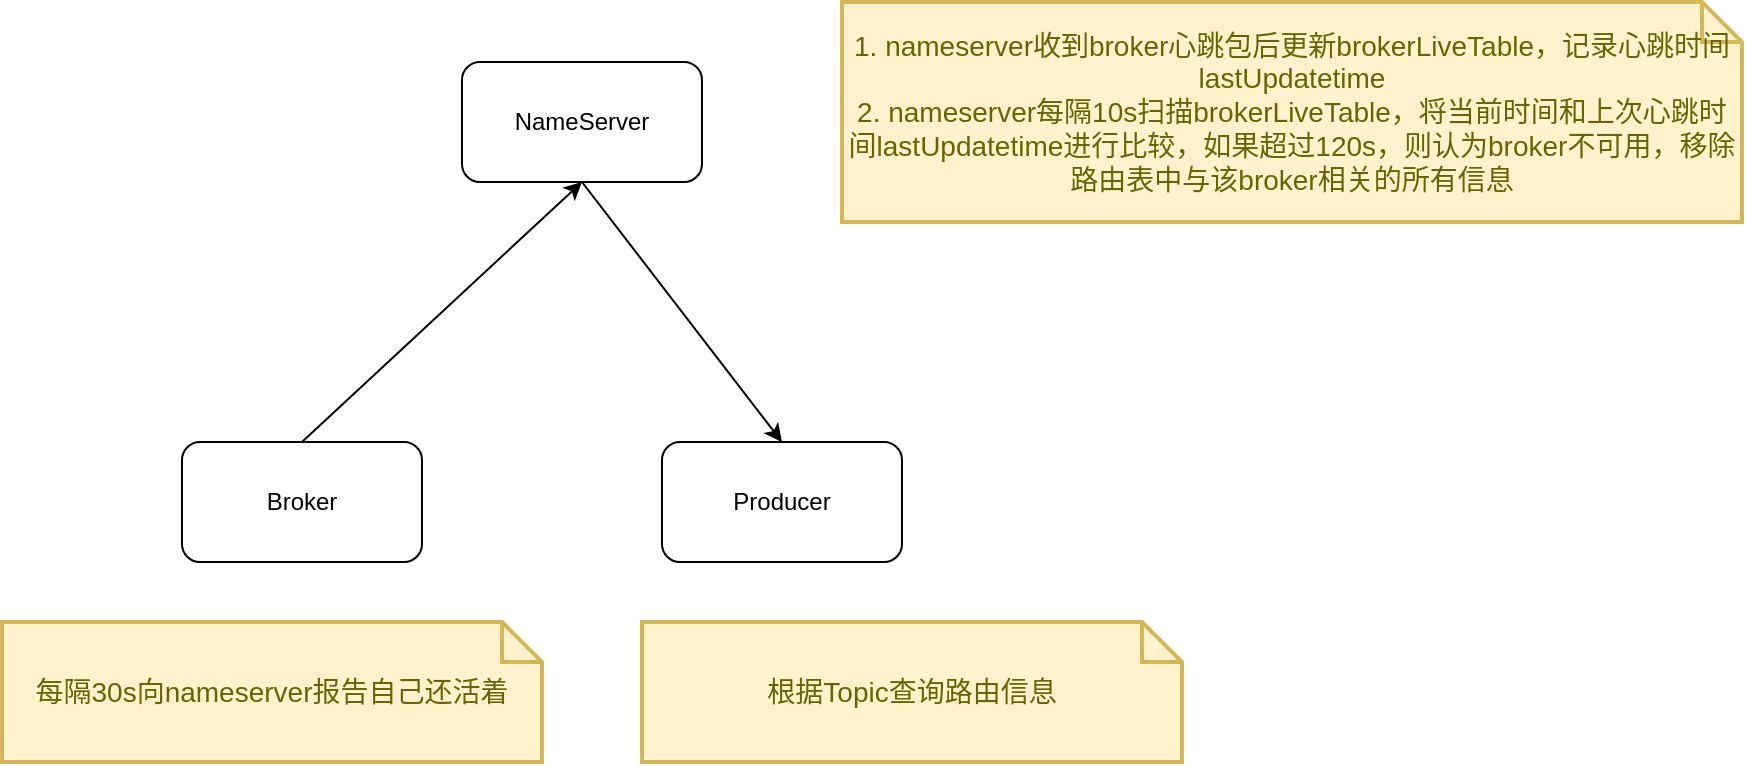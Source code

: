 <mxfile version="14.5.10" type="github">
  <diagram id="47fIOy14wM3hesXjgYel" name="Page-1">
    <mxGraphModel dx="1773" dy="536" grid="1" gridSize="10" guides="1" tooltips="1" connect="1" arrows="1" fold="1" page="1" pageScale="1" pageWidth="827" pageHeight="1169" math="0" shadow="0">
      <root>
        <mxCell id="0" />
        <mxCell id="1" parent="0" />
        <mxCell id="Jlr51O6KfWwHtw5gFQtN-6" style="edgeStyle=none;rounded=0;orthogonalLoop=1;jettySize=auto;html=1;exitX=0.5;exitY=1;exitDx=0;exitDy=0;entryX=0.5;entryY=0;entryDx=0;entryDy=0;" edge="1" parent="1" source="Jlr51O6KfWwHtw5gFQtN-1" target="Jlr51O6KfWwHtw5gFQtN-3">
          <mxGeometry relative="1" as="geometry" />
        </mxCell>
        <mxCell id="Jlr51O6KfWwHtw5gFQtN-1" value="NameServer" style="rounded=1;whiteSpace=wrap;html=1;" vertex="1" parent="1">
          <mxGeometry x="180" y="130" width="120" height="60" as="geometry" />
        </mxCell>
        <mxCell id="Jlr51O6KfWwHtw5gFQtN-5" style="rounded=0;orthogonalLoop=1;jettySize=auto;html=1;exitX=0.5;exitY=0;exitDx=0;exitDy=0;entryX=0.5;entryY=1;entryDx=0;entryDy=0;" edge="1" parent="1" source="Jlr51O6KfWwHtw5gFQtN-2" target="Jlr51O6KfWwHtw5gFQtN-1">
          <mxGeometry relative="1" as="geometry" />
        </mxCell>
        <mxCell id="Jlr51O6KfWwHtw5gFQtN-2" value="Broker" style="rounded=1;whiteSpace=wrap;html=1;" vertex="1" parent="1">
          <mxGeometry x="40" y="320" width="120" height="60" as="geometry" />
        </mxCell>
        <mxCell id="Jlr51O6KfWwHtw5gFQtN-3" value="Producer" style="rounded=1;whiteSpace=wrap;html=1;" vertex="1" parent="1">
          <mxGeometry x="280" y="320" width="120" height="60" as="geometry" />
        </mxCell>
        <mxCell id="Jlr51O6KfWwHtw5gFQtN-8" value="每隔30s向nameserver报告自己还活着" style="shape=note;strokeWidth=2;fontSize=14;size=20;whiteSpace=wrap;html=1;fillColor=#fff2cc;strokeColor=#d6b656;fontColor=#666600;" vertex="1" parent="1">
          <mxGeometry x="-50" y="410" width="270" height="70" as="geometry" />
        </mxCell>
        <mxCell id="Jlr51O6KfWwHtw5gFQtN-9" value="根据Topic查询路由信息" style="shape=note;strokeWidth=2;fontSize=14;size=20;whiteSpace=wrap;html=1;fillColor=#fff2cc;strokeColor=#d6b656;fontColor=#666600;" vertex="1" parent="1">
          <mxGeometry x="270" y="410" width="270" height="70" as="geometry" />
        </mxCell>
        <mxCell id="Jlr51O6KfWwHtw5gFQtN-10" value="1. nameserver收到broker心跳包后更新brokerLiveTable，记录心跳时间&lt;br&gt;lastUpdatetime&lt;br&gt;2. nameserver每隔10s扫描brokerLiveTable，将当前时间和上次心跳时间lastUpdatetime进行比较，如果超过120s，则认为broker不可用，移除路由表中与该broker相关的所有信息" style="shape=note;strokeWidth=2;fontSize=14;size=20;whiteSpace=wrap;html=1;fillColor=#fff2cc;strokeColor=#d6b656;fontColor=#666600;" vertex="1" parent="1">
          <mxGeometry x="370" y="100" width="450" height="110" as="geometry" />
        </mxCell>
      </root>
    </mxGraphModel>
  </diagram>
</mxfile>
